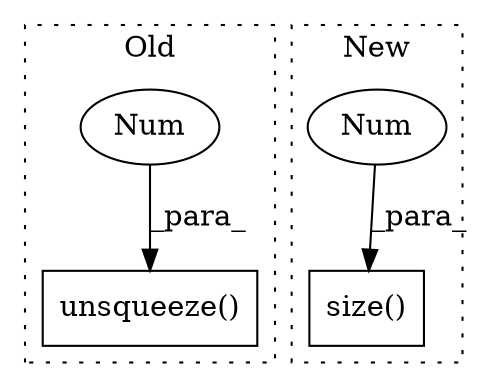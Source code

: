 digraph G {
subgraph cluster0 {
1 [label="unsqueeze()" a="75" s="2529,2554" l="24,1" shape="box"];
3 [label="Num" a="76" s="2553" l="1" shape="ellipse"];
label = "Old";
style="dotted";
}
subgraph cluster1 {
2 [label="size()" a="75" s="2445,2458" l="12,1" shape="box"];
4 [label="Num" a="76" s="2457" l="1" shape="ellipse"];
label = "New";
style="dotted";
}
3 -> 1 [label="_para_"];
4 -> 2 [label="_para_"];
}